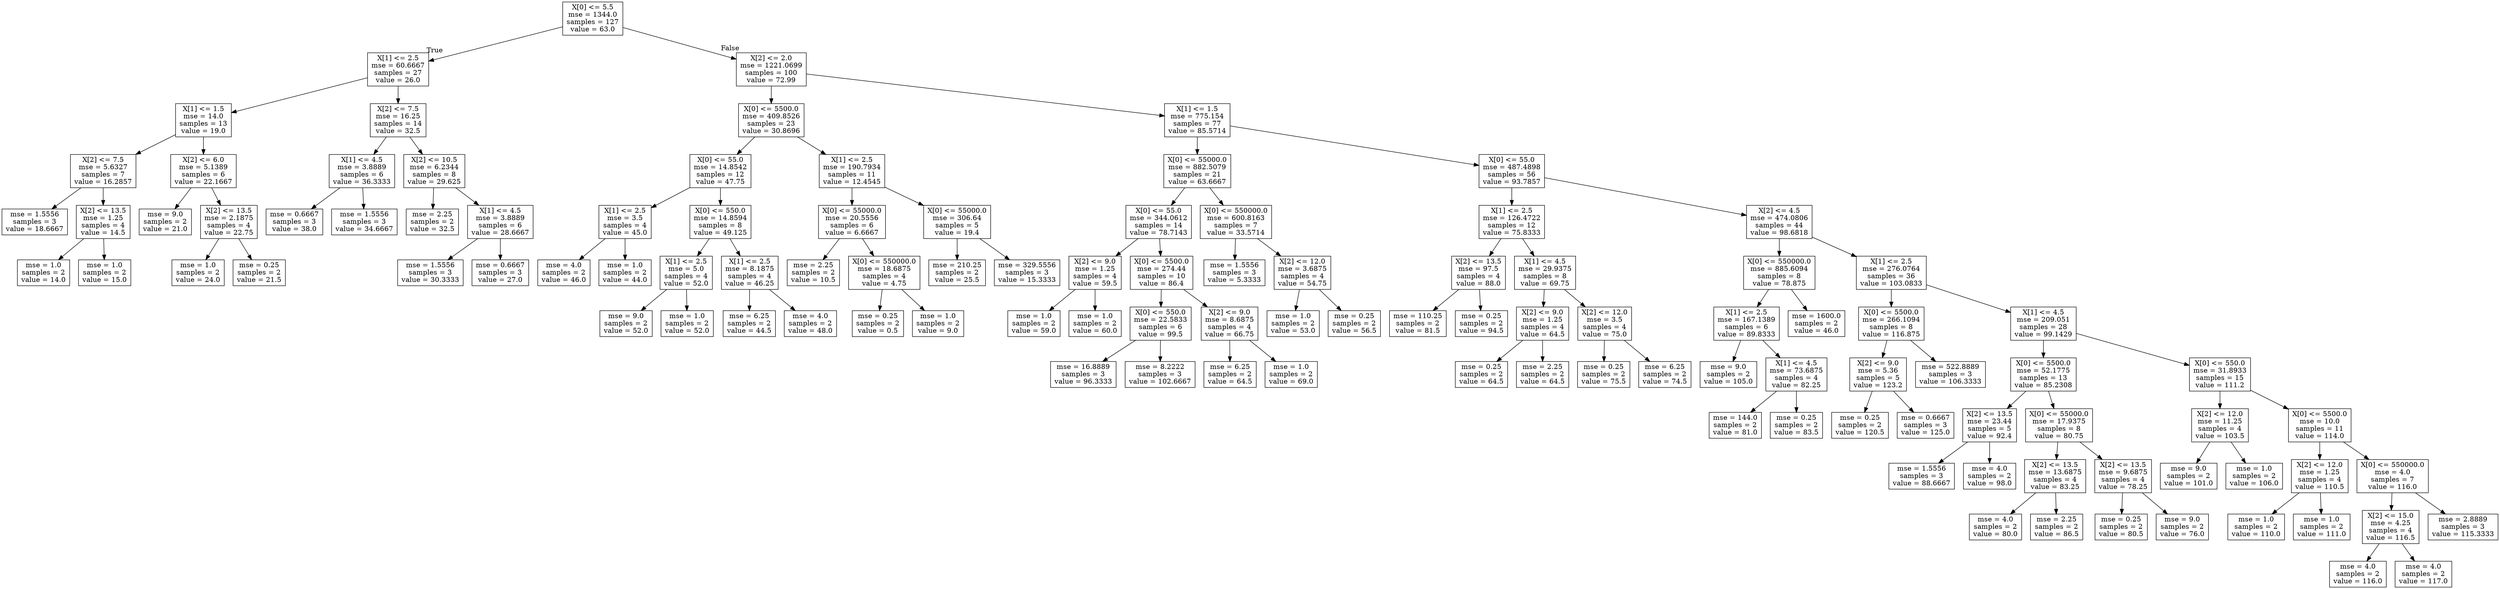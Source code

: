 digraph Tree {
node [shape=box] ;
0 [label="X[0] <= 5.5\nmse = 1344.0\nsamples = 127\nvalue = 63.0"] ;
1 [label="X[1] <= 2.5\nmse = 60.6667\nsamples = 27\nvalue = 26.0"] ;
0 -> 1 [labeldistance=2.5, labelangle=45, headlabel="True"] ;
2 [label="X[1] <= 1.5\nmse = 14.0\nsamples = 13\nvalue = 19.0"] ;
1 -> 2 ;
3 [label="X[2] <= 7.5\nmse = 5.6327\nsamples = 7\nvalue = 16.2857"] ;
2 -> 3 ;
4 [label="mse = 1.5556\nsamples = 3\nvalue = 18.6667"] ;
3 -> 4 ;
5 [label="X[2] <= 13.5\nmse = 1.25\nsamples = 4\nvalue = 14.5"] ;
3 -> 5 ;
6 [label="mse = 1.0\nsamples = 2\nvalue = 14.0"] ;
5 -> 6 ;
7 [label="mse = 1.0\nsamples = 2\nvalue = 15.0"] ;
5 -> 7 ;
8 [label="X[2] <= 6.0\nmse = 5.1389\nsamples = 6\nvalue = 22.1667"] ;
2 -> 8 ;
9 [label="mse = 9.0\nsamples = 2\nvalue = 21.0"] ;
8 -> 9 ;
10 [label="X[2] <= 13.5\nmse = 2.1875\nsamples = 4\nvalue = 22.75"] ;
8 -> 10 ;
11 [label="mse = 1.0\nsamples = 2\nvalue = 24.0"] ;
10 -> 11 ;
12 [label="mse = 0.25\nsamples = 2\nvalue = 21.5"] ;
10 -> 12 ;
13 [label="X[2] <= 7.5\nmse = 16.25\nsamples = 14\nvalue = 32.5"] ;
1 -> 13 ;
14 [label="X[1] <= 4.5\nmse = 3.8889\nsamples = 6\nvalue = 36.3333"] ;
13 -> 14 ;
15 [label="mse = 0.6667\nsamples = 3\nvalue = 38.0"] ;
14 -> 15 ;
16 [label="mse = 1.5556\nsamples = 3\nvalue = 34.6667"] ;
14 -> 16 ;
17 [label="X[2] <= 10.5\nmse = 6.2344\nsamples = 8\nvalue = 29.625"] ;
13 -> 17 ;
18 [label="mse = 2.25\nsamples = 2\nvalue = 32.5"] ;
17 -> 18 ;
19 [label="X[1] <= 4.5\nmse = 3.8889\nsamples = 6\nvalue = 28.6667"] ;
17 -> 19 ;
20 [label="mse = 1.5556\nsamples = 3\nvalue = 30.3333"] ;
19 -> 20 ;
21 [label="mse = 0.6667\nsamples = 3\nvalue = 27.0"] ;
19 -> 21 ;
22 [label="X[2] <= 2.0\nmse = 1221.0699\nsamples = 100\nvalue = 72.99"] ;
0 -> 22 [labeldistance=2.5, labelangle=-45, headlabel="False"] ;
23 [label="X[0] <= 5500.0\nmse = 409.8526\nsamples = 23\nvalue = 30.8696"] ;
22 -> 23 ;
24 [label="X[0] <= 55.0\nmse = 14.8542\nsamples = 12\nvalue = 47.75"] ;
23 -> 24 ;
25 [label="X[1] <= 2.5\nmse = 3.5\nsamples = 4\nvalue = 45.0"] ;
24 -> 25 ;
26 [label="mse = 4.0\nsamples = 2\nvalue = 46.0"] ;
25 -> 26 ;
27 [label="mse = 1.0\nsamples = 2\nvalue = 44.0"] ;
25 -> 27 ;
28 [label="X[0] <= 550.0\nmse = 14.8594\nsamples = 8\nvalue = 49.125"] ;
24 -> 28 ;
29 [label="X[1] <= 2.5\nmse = 5.0\nsamples = 4\nvalue = 52.0"] ;
28 -> 29 ;
30 [label="mse = 9.0\nsamples = 2\nvalue = 52.0"] ;
29 -> 30 ;
31 [label="mse = 1.0\nsamples = 2\nvalue = 52.0"] ;
29 -> 31 ;
32 [label="X[1] <= 2.5\nmse = 8.1875\nsamples = 4\nvalue = 46.25"] ;
28 -> 32 ;
33 [label="mse = 6.25\nsamples = 2\nvalue = 44.5"] ;
32 -> 33 ;
34 [label="mse = 4.0\nsamples = 2\nvalue = 48.0"] ;
32 -> 34 ;
35 [label="X[1] <= 2.5\nmse = 190.7934\nsamples = 11\nvalue = 12.4545"] ;
23 -> 35 ;
36 [label="X[0] <= 55000.0\nmse = 20.5556\nsamples = 6\nvalue = 6.6667"] ;
35 -> 36 ;
37 [label="mse = 2.25\nsamples = 2\nvalue = 10.5"] ;
36 -> 37 ;
38 [label="X[0] <= 550000.0\nmse = 18.6875\nsamples = 4\nvalue = 4.75"] ;
36 -> 38 ;
39 [label="mse = 0.25\nsamples = 2\nvalue = 0.5"] ;
38 -> 39 ;
40 [label="mse = 1.0\nsamples = 2\nvalue = 9.0"] ;
38 -> 40 ;
41 [label="X[0] <= 55000.0\nmse = 306.64\nsamples = 5\nvalue = 19.4"] ;
35 -> 41 ;
42 [label="mse = 210.25\nsamples = 2\nvalue = 25.5"] ;
41 -> 42 ;
43 [label="mse = 329.5556\nsamples = 3\nvalue = 15.3333"] ;
41 -> 43 ;
44 [label="X[1] <= 1.5\nmse = 775.154\nsamples = 77\nvalue = 85.5714"] ;
22 -> 44 ;
45 [label="X[0] <= 55000.0\nmse = 882.5079\nsamples = 21\nvalue = 63.6667"] ;
44 -> 45 ;
46 [label="X[0] <= 55.0\nmse = 344.0612\nsamples = 14\nvalue = 78.7143"] ;
45 -> 46 ;
47 [label="X[2] <= 9.0\nmse = 1.25\nsamples = 4\nvalue = 59.5"] ;
46 -> 47 ;
48 [label="mse = 1.0\nsamples = 2\nvalue = 59.0"] ;
47 -> 48 ;
49 [label="mse = 1.0\nsamples = 2\nvalue = 60.0"] ;
47 -> 49 ;
50 [label="X[0] <= 5500.0\nmse = 274.44\nsamples = 10\nvalue = 86.4"] ;
46 -> 50 ;
51 [label="X[0] <= 550.0\nmse = 22.5833\nsamples = 6\nvalue = 99.5"] ;
50 -> 51 ;
52 [label="mse = 16.8889\nsamples = 3\nvalue = 96.3333"] ;
51 -> 52 ;
53 [label="mse = 8.2222\nsamples = 3\nvalue = 102.6667"] ;
51 -> 53 ;
54 [label="X[2] <= 9.0\nmse = 8.6875\nsamples = 4\nvalue = 66.75"] ;
50 -> 54 ;
55 [label="mse = 6.25\nsamples = 2\nvalue = 64.5"] ;
54 -> 55 ;
56 [label="mse = 1.0\nsamples = 2\nvalue = 69.0"] ;
54 -> 56 ;
57 [label="X[0] <= 550000.0\nmse = 600.8163\nsamples = 7\nvalue = 33.5714"] ;
45 -> 57 ;
58 [label="mse = 1.5556\nsamples = 3\nvalue = 5.3333"] ;
57 -> 58 ;
59 [label="X[2] <= 12.0\nmse = 3.6875\nsamples = 4\nvalue = 54.75"] ;
57 -> 59 ;
60 [label="mse = 1.0\nsamples = 2\nvalue = 53.0"] ;
59 -> 60 ;
61 [label="mse = 0.25\nsamples = 2\nvalue = 56.5"] ;
59 -> 61 ;
62 [label="X[0] <= 55.0\nmse = 487.4898\nsamples = 56\nvalue = 93.7857"] ;
44 -> 62 ;
63 [label="X[1] <= 2.5\nmse = 126.4722\nsamples = 12\nvalue = 75.8333"] ;
62 -> 63 ;
64 [label="X[2] <= 13.5\nmse = 97.5\nsamples = 4\nvalue = 88.0"] ;
63 -> 64 ;
65 [label="mse = 110.25\nsamples = 2\nvalue = 81.5"] ;
64 -> 65 ;
66 [label="mse = 0.25\nsamples = 2\nvalue = 94.5"] ;
64 -> 66 ;
67 [label="X[1] <= 4.5\nmse = 29.9375\nsamples = 8\nvalue = 69.75"] ;
63 -> 67 ;
68 [label="X[2] <= 9.0\nmse = 1.25\nsamples = 4\nvalue = 64.5"] ;
67 -> 68 ;
69 [label="mse = 0.25\nsamples = 2\nvalue = 64.5"] ;
68 -> 69 ;
70 [label="mse = 2.25\nsamples = 2\nvalue = 64.5"] ;
68 -> 70 ;
71 [label="X[2] <= 12.0\nmse = 3.5\nsamples = 4\nvalue = 75.0"] ;
67 -> 71 ;
72 [label="mse = 0.25\nsamples = 2\nvalue = 75.5"] ;
71 -> 72 ;
73 [label="mse = 6.25\nsamples = 2\nvalue = 74.5"] ;
71 -> 73 ;
74 [label="X[2] <= 4.5\nmse = 474.0806\nsamples = 44\nvalue = 98.6818"] ;
62 -> 74 ;
75 [label="X[0] <= 550000.0\nmse = 885.6094\nsamples = 8\nvalue = 78.875"] ;
74 -> 75 ;
76 [label="X[1] <= 2.5\nmse = 167.1389\nsamples = 6\nvalue = 89.8333"] ;
75 -> 76 ;
77 [label="mse = 9.0\nsamples = 2\nvalue = 105.0"] ;
76 -> 77 ;
78 [label="X[1] <= 4.5\nmse = 73.6875\nsamples = 4\nvalue = 82.25"] ;
76 -> 78 ;
79 [label="mse = 144.0\nsamples = 2\nvalue = 81.0"] ;
78 -> 79 ;
80 [label="mse = 0.25\nsamples = 2\nvalue = 83.5"] ;
78 -> 80 ;
81 [label="mse = 1600.0\nsamples = 2\nvalue = 46.0"] ;
75 -> 81 ;
82 [label="X[1] <= 2.5\nmse = 276.0764\nsamples = 36\nvalue = 103.0833"] ;
74 -> 82 ;
83 [label="X[0] <= 5500.0\nmse = 266.1094\nsamples = 8\nvalue = 116.875"] ;
82 -> 83 ;
84 [label="X[2] <= 9.0\nmse = 5.36\nsamples = 5\nvalue = 123.2"] ;
83 -> 84 ;
85 [label="mse = 0.25\nsamples = 2\nvalue = 120.5"] ;
84 -> 85 ;
86 [label="mse = 0.6667\nsamples = 3\nvalue = 125.0"] ;
84 -> 86 ;
87 [label="mse = 522.8889\nsamples = 3\nvalue = 106.3333"] ;
83 -> 87 ;
88 [label="X[1] <= 4.5\nmse = 209.051\nsamples = 28\nvalue = 99.1429"] ;
82 -> 88 ;
89 [label="X[0] <= 5500.0\nmse = 52.1775\nsamples = 13\nvalue = 85.2308"] ;
88 -> 89 ;
90 [label="X[2] <= 13.5\nmse = 23.44\nsamples = 5\nvalue = 92.4"] ;
89 -> 90 ;
91 [label="mse = 1.5556\nsamples = 3\nvalue = 88.6667"] ;
90 -> 91 ;
92 [label="mse = 4.0\nsamples = 2\nvalue = 98.0"] ;
90 -> 92 ;
93 [label="X[0] <= 55000.0\nmse = 17.9375\nsamples = 8\nvalue = 80.75"] ;
89 -> 93 ;
94 [label="X[2] <= 13.5\nmse = 13.6875\nsamples = 4\nvalue = 83.25"] ;
93 -> 94 ;
95 [label="mse = 4.0\nsamples = 2\nvalue = 80.0"] ;
94 -> 95 ;
96 [label="mse = 2.25\nsamples = 2\nvalue = 86.5"] ;
94 -> 96 ;
97 [label="X[2] <= 13.5\nmse = 9.6875\nsamples = 4\nvalue = 78.25"] ;
93 -> 97 ;
98 [label="mse = 0.25\nsamples = 2\nvalue = 80.5"] ;
97 -> 98 ;
99 [label="mse = 9.0\nsamples = 2\nvalue = 76.0"] ;
97 -> 99 ;
100 [label="X[0] <= 550.0\nmse = 31.8933\nsamples = 15\nvalue = 111.2"] ;
88 -> 100 ;
101 [label="X[2] <= 12.0\nmse = 11.25\nsamples = 4\nvalue = 103.5"] ;
100 -> 101 ;
102 [label="mse = 9.0\nsamples = 2\nvalue = 101.0"] ;
101 -> 102 ;
103 [label="mse = 1.0\nsamples = 2\nvalue = 106.0"] ;
101 -> 103 ;
104 [label="X[0] <= 5500.0\nmse = 10.0\nsamples = 11\nvalue = 114.0"] ;
100 -> 104 ;
105 [label="X[2] <= 12.0\nmse = 1.25\nsamples = 4\nvalue = 110.5"] ;
104 -> 105 ;
106 [label="mse = 1.0\nsamples = 2\nvalue = 110.0"] ;
105 -> 106 ;
107 [label="mse = 1.0\nsamples = 2\nvalue = 111.0"] ;
105 -> 107 ;
108 [label="X[0] <= 550000.0\nmse = 4.0\nsamples = 7\nvalue = 116.0"] ;
104 -> 108 ;
109 [label="X[2] <= 15.0\nmse = 4.25\nsamples = 4\nvalue = 116.5"] ;
108 -> 109 ;
110 [label="mse = 4.0\nsamples = 2\nvalue = 116.0"] ;
109 -> 110 ;
111 [label="mse = 4.0\nsamples = 2\nvalue = 117.0"] ;
109 -> 111 ;
112 [label="mse = 2.8889\nsamples = 3\nvalue = 115.3333"] ;
108 -> 112 ;
}